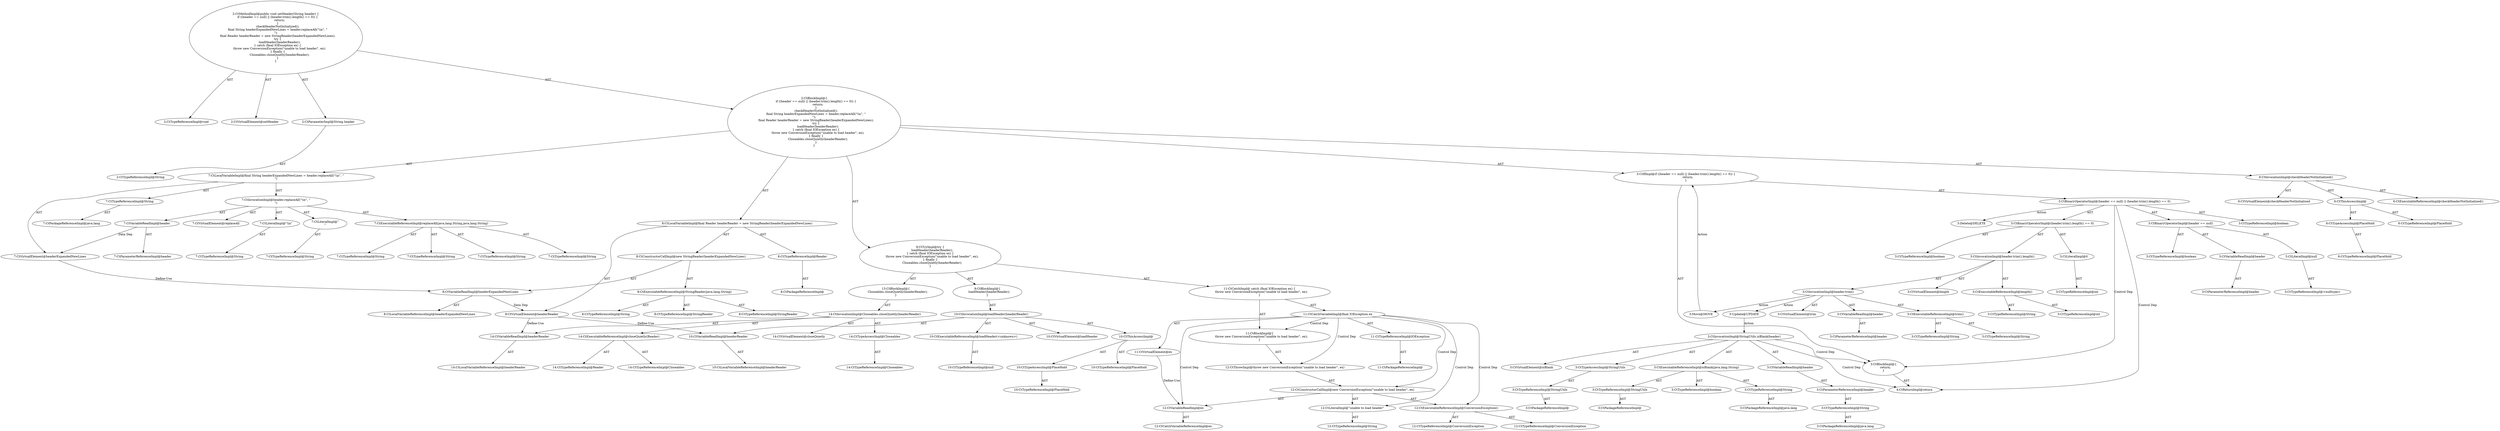digraph "setHeader#?,String" {
0 [label="2:CtTypeReferenceImpl@void" shape=ellipse]
1 [label="2:CtVirtualElement@setHeader" shape=ellipse]
2 [label="2:CtParameterImpl@String header" shape=ellipse]
3 [label="2:CtTypeReferenceImpl@String" shape=ellipse]
4 [label="3:CtVariableReadImpl@header" shape=ellipse]
5 [label="3:CtParameterReferenceImpl@header" shape=ellipse]
6 [label="3:CtLiteralImpl@null" shape=ellipse]
7 [label="3:CtTypeReferenceImpl@<nulltype>" shape=ellipse]
8 [label="3:CtBinaryOperatorImpl@(header == null)" shape=ellipse]
9 [label="3:CtTypeReferenceImpl@boolean" shape=ellipse]
10 [label="3:CtExecutableReferenceImpl@length()" shape=ellipse]
11 [label="3:CtTypeReferenceImpl@String" shape=ellipse]
12 [label="3:CtTypeReferenceImpl@int" shape=ellipse]
13 [label="3:CtVirtualElement@length" shape=ellipse]
14 [label="3:CtExecutableReferenceImpl@trim()" shape=ellipse]
15 [label="3:CtTypeReferenceImpl@String" shape=ellipse]
16 [label="3:CtTypeReferenceImpl@String" shape=ellipse]
17 [label="3:CtVirtualElement@trim" shape=ellipse]
18 [label="3:CtVariableReadImpl@header" shape=ellipse]
19 [label="3:CtParameterReferenceImpl@header" shape=ellipse]
20 [label="3:CtInvocationImpl@header.trim()" shape=ellipse]
21 [label="3:CtInvocationImpl@header.trim().length()" shape=ellipse]
22 [label="3:CtLiteralImpl@0" shape=ellipse]
23 [label="3:CtTypeReferenceImpl@int" shape=ellipse]
24 [label="3:CtBinaryOperatorImpl@(header.trim().length() == 0)" shape=ellipse]
25 [label="3:CtTypeReferenceImpl@boolean" shape=ellipse]
26 [label="3:CtBinaryOperatorImpl@(header == null) || (header.trim().length() == 0)" shape=ellipse]
27 [label="3:CtTypeReferenceImpl@boolean" shape=ellipse]
28 [label="4:CtReturnImpl@return" shape=ellipse]
29 [label="3:CtBlockImpl@\{
    return;
\}" shape=ellipse]
30 [label="3:CtIfImpl@if ((header == null) || (header.trim().length() == 0)) \{
    return;
\}" shape=ellipse]
31 [label="6:CtExecutableReferenceImpl@checkHeaderNotInitialized()" shape=ellipse]
32 [label="6:CtVirtualElement@checkHeaderNotInitialized" shape=ellipse]
33 [label="6:CtTypeAccessImpl@PlaceHold" shape=ellipse]
34 [label="6:CtTypeReferenceImpl@PlaceHold" shape=ellipse]
35 [label="6:CtThisAccessImpl@" shape=ellipse]
36 [label="6:CtTypeReferenceImpl@PlaceHold" shape=ellipse]
37 [label="6:CtInvocationImpl@checkHeaderNotInitialized()" shape=ellipse]
38 [label="7:CtTypeReferenceImpl@String" shape=ellipse]
39 [label="7:CtPackageReferenceImpl@java.lang" shape=ellipse]
40 [label="7:CtExecutableReferenceImpl@replaceAll(java.lang.String,java.lang.String)" shape=ellipse]
41 [label="7:CtTypeReferenceImpl@String" shape=ellipse]
42 [label="7:CtTypeReferenceImpl@String" shape=ellipse]
43 [label="7:CtTypeReferenceImpl@String" shape=ellipse]
44 [label="7:CtTypeReferenceImpl@String" shape=ellipse]
45 [label="7:CtVirtualElement@replaceAll" shape=ellipse]
46 [label="7:CtVariableReadImpl@header" shape=ellipse]
47 [label="7:CtParameterReferenceImpl@header" shape=ellipse]
48 [label="7:CtLiteralImpl@\"\\\\n\"" shape=ellipse]
49 [label="7:CtTypeReferenceImpl@String" shape=ellipse]
50 [label="7:CtLiteralImpl@\"\n\"" shape=ellipse]
51 [label="7:CtTypeReferenceImpl@String" shape=ellipse]
52 [label="7:CtInvocationImpl@header.replaceAll(\"\\\\n\", \"\n\")" shape=ellipse]
53 [label="7:CtVirtualElement@headerExpandedNewLines" shape=ellipse]
54 [label="7:CtLocalVariableImpl@final String headerExpandedNewLines = header.replaceAll(\"\\\\n\", \"\n\")" shape=ellipse]
55 [label="8:CtTypeReferenceImpl@Reader" shape=ellipse]
56 [label="8:CtPackageReferenceImpl@" shape=ellipse]
57 [label="8:CtExecutableReferenceImpl@StringReader(java.lang.String)" shape=ellipse]
58 [label="8:CtTypeReferenceImpl@StringReader" shape=ellipse]
59 [label="8:CtTypeReferenceImpl@StringReader" shape=ellipse]
60 [label="8:CtTypeReferenceImpl@String" shape=ellipse]
61 [label="8:CtVariableReadImpl@headerExpandedNewLines" shape=ellipse]
62 [label="8:CtLocalVariableReferenceImpl@headerExpandedNewLines" shape=ellipse]
63 [label="8:CtConstructorCallImpl@new StringReader(headerExpandedNewLines)" shape=ellipse]
64 [label="8:CtVirtualElement@headerReader" shape=ellipse]
65 [label="8:CtLocalVariableImpl@final Reader headerReader = new StringReader(headerExpandedNewLines)" shape=ellipse]
66 [label="10:CtExecutableReferenceImpl@loadHeader(<unknown>)" shape=ellipse]
67 [label="10:CtTypeReferenceImpl@null" shape=ellipse]
68 [label="10:CtVirtualElement@loadHeader" shape=ellipse]
69 [label="10:CtTypeAccessImpl@PlaceHold" shape=ellipse]
70 [label="10:CtTypeReferenceImpl@PlaceHold" shape=ellipse]
71 [label="10:CtThisAccessImpl@" shape=ellipse]
72 [label="10:CtTypeReferenceImpl@PlaceHold" shape=ellipse]
73 [label="10:CtVariableReadImpl@headerReader" shape=ellipse]
74 [label="10:CtLocalVariableReferenceImpl@headerReader" shape=ellipse]
75 [label="10:CtInvocationImpl@loadHeader(headerReader)" shape=ellipse]
76 [label="9:CtBlockImpl@\{
    loadHeader(headerReader);
\}" shape=ellipse]
77 [label="11:CtVirtualElement@ex" shape=ellipse]
78 [label="11:CtTypeReferenceImpl@IOException" shape=ellipse]
79 [label="11:CtPackageReferenceImpl@" shape=ellipse]
80 [label="11:CtCatchVariableImpl@final IOException ex" shape=ellipse]
81 [label="12:CtExecutableReferenceImpl@ConversionException()" shape=ellipse]
82 [label="12:CtTypeReferenceImpl@ConversionException" shape=ellipse]
83 [label="12:CtTypeReferenceImpl@ConversionException" shape=ellipse]
84 [label="12:CtLiteralImpl@\"unable to load header\"" shape=ellipse]
85 [label="12:CtTypeReferenceImpl@String" shape=ellipse]
86 [label="12:CtVariableReadImpl@ex" shape=ellipse]
87 [label="12:CtCatchVariableReferenceImpl@ex" shape=ellipse]
88 [label="12:CtConstructorCallImpl@new ConversionException(\"unable to load header\", ex)" shape=ellipse]
89 [label="12:CtThrowImpl@throw new ConversionException(\"unable to load header\", ex)" shape=ellipse]
90 [label="11:CtBlockImpl@\{
    throw new ConversionException(\"unable to load header\", ex);
\}" shape=ellipse]
91 [label="11:CtCatchImpl@ catch (final IOException ex) \{
    throw new ConversionException(\"unable to load header\", ex);
\}" shape=ellipse]
92 [label="14:CtExecutableReferenceImpl@closeQuietly(Reader)" shape=ellipse]
93 [label="14:CtTypeReferenceImpl@Closeables" shape=ellipse]
94 [label="14:CtTypeReferenceImpl@Reader" shape=ellipse]
95 [label="14:CtVirtualElement@closeQuietly" shape=ellipse]
96 [label="14:CtTypeAccessImpl@Closeables" shape=ellipse]
97 [label="14:CtTypeReferenceImpl@Closeables" shape=ellipse]
98 [label="14:CtVariableReadImpl@headerReader" shape=ellipse]
99 [label="14:CtLocalVariableReferenceImpl@headerReader" shape=ellipse]
100 [label="14:CtInvocationImpl@Closeables.closeQuietly(headerReader)" shape=ellipse]
101 [label="13:CtBlockImpl@\{
    Closeables.closeQuietly(headerReader);
\}" shape=ellipse]
102 [label="9:CtTryImpl@try \{
    loadHeader(headerReader);
\} catch (final IOException ex) \{
    throw new ConversionException(\"unable to load header\", ex);
\} finally \{
    Closeables.closeQuietly(headerReader);
\}" shape=ellipse]
103 [label="2:CtBlockImpl@\{
    if ((header == null) || (header.trim().length() == 0)) \{
        return;
    \}
    checkHeaderNotInitialized();
    final String headerExpandedNewLines = header.replaceAll(\"\\\\n\", \"\n\");
    final Reader headerReader = new StringReader(headerExpandedNewLines);
    try \{
        loadHeader(headerReader);
    \} catch (final IOException ex) \{
        throw new ConversionException(\"unable to load header\", ex);
    \} finally \{
        Closeables.closeQuietly(headerReader);
    \}
\}" shape=ellipse]
104 [label="2:CtMethodImpl@public void setHeader(String header) \{
    if ((header == null) || (header.trim().length() == 0)) \{
        return;
    \}
    checkHeaderNotInitialized();
    final String headerExpandedNewLines = header.replaceAll(\"\\\\n\", \"\n\");
    final Reader headerReader = new StringReader(headerExpandedNewLines);
    try \{
        loadHeader(headerReader);
    \} catch (final IOException ex) \{
        throw new ConversionException(\"unable to load header\", ex);
    \} finally \{
        Closeables.closeQuietly(headerReader);
    \}
\}" shape=ellipse]
105 [label="3:Update@UPDATE" shape=ellipse]
106 [label="3:CtPackageReferenceImpl@" shape=ellipse]
107 [label="3:CtTypeReferenceImpl@StringUtils" shape=ellipse]
108 [label="3:CtTypeAccessImpl@StringUtils" shape=ellipse]
109 [label="3:CtPackageReferenceImpl@" shape=ellipse]
110 [label="3:CtTypeReferenceImpl@StringUtils" shape=ellipse]
111 [label="3:CtTypeReferenceImpl@boolean" shape=ellipse]
112 [label="3:CtPackageReferenceImpl@java.lang" shape=ellipse]
113 [label="3:CtTypeReferenceImpl@String" shape=ellipse]
114 [label="3:CtExecutableReferenceImpl@isBlank(java.lang.String)" shape=ellipse]
115 [label="3:CtPackageReferenceImpl@java.lang" shape=ellipse]
116 [label="3:CtTypeReferenceImpl@String" shape=ellipse]
117 [label="3:CtParameterReferenceImpl@header" shape=ellipse]
118 [label="3:CtVariableReadImpl@header" shape=ellipse]
119 [label="3:CtInvocationImpl@StringUtils.isBlank(header)" shape=ellipse]
120 [label="3:CtVirtualElement@isBlank" shape=ellipse]
121 [label="3:Delete@DELETE" shape=ellipse]
122 [label="3:Move@MOVE" shape=ellipse]
2 -> 3 [label="AST"];
4 -> 5 [label="AST"];
6 -> 7 [label="AST"];
8 -> 9 [label="AST"];
8 -> 4 [label="AST"];
8 -> 6 [label="AST"];
10 -> 11 [label="AST"];
10 -> 12 [label="AST"];
14 -> 15 [label="AST"];
14 -> 16 [label="AST"];
18 -> 19 [label="AST"];
20 -> 17 [label="AST"];
20 -> 18 [label="AST"];
20 -> 14 [label="AST"];
20 -> 105 [label="Action"];
20 -> 122 [label="Action"];
21 -> 13 [label="AST"];
21 -> 20 [label="AST"];
21 -> 10 [label="AST"];
22 -> 23 [label="AST"];
24 -> 25 [label="AST"];
24 -> 21 [label="AST"];
24 -> 22 [label="AST"];
26 -> 27 [label="AST"];
26 -> 8 [label="AST"];
26 -> 24 [label="AST"];
26 -> 29 [label="Control Dep"];
26 -> 28 [label="Control Dep"];
26 -> 121 [label="Action"];
29 -> 28 [label="AST"];
30 -> 26 [label="AST"];
30 -> 29 [label="AST"];
33 -> 34 [label="AST"];
35 -> 36 [label="AST"];
35 -> 33 [label="AST"];
37 -> 32 [label="AST"];
37 -> 35 [label="AST"];
37 -> 31 [label="AST"];
38 -> 39 [label="AST"];
40 -> 41 [label="AST"];
40 -> 42 [label="AST"];
40 -> 43 [label="AST"];
40 -> 44 [label="AST"];
46 -> 47 [label="AST"];
46 -> 53 [label="Data Dep"];
48 -> 49 [label="AST"];
50 -> 51 [label="AST"];
52 -> 45 [label="AST"];
52 -> 46 [label="AST"];
52 -> 40 [label="AST"];
52 -> 48 [label="AST"];
52 -> 50 [label="AST"];
53 -> 61 [label="Define-Use"];
54 -> 53 [label="AST"];
54 -> 38 [label="AST"];
54 -> 52 [label="AST"];
55 -> 56 [label="AST"];
57 -> 58 [label="AST"];
57 -> 59 [label="AST"];
57 -> 60 [label="AST"];
61 -> 62 [label="AST"];
61 -> 64 [label="Data Dep"];
63 -> 57 [label="AST"];
63 -> 61 [label="AST"];
64 -> 73 [label="Define-Use"];
64 -> 98 [label="Define-Use"];
65 -> 64 [label="AST"];
65 -> 55 [label="AST"];
65 -> 63 [label="AST"];
66 -> 67 [label="AST"];
69 -> 70 [label="AST"];
71 -> 72 [label="AST"];
71 -> 69 [label="AST"];
73 -> 74 [label="AST"];
75 -> 68 [label="AST"];
75 -> 71 [label="AST"];
75 -> 66 [label="AST"];
75 -> 73 [label="AST"];
76 -> 75 [label="AST"];
77 -> 86 [label="Define-Use"];
78 -> 79 [label="AST"];
80 -> 77 [label="AST"];
80 -> 78 [label="AST"];
80 -> 90 [label="Control Dep"];
80 -> 89 [label="Control Dep"];
80 -> 88 [label="Control Dep"];
80 -> 81 [label="Control Dep"];
80 -> 84 [label="Control Dep"];
80 -> 86 [label="Control Dep"];
81 -> 82 [label="AST"];
81 -> 83 [label="AST"];
84 -> 85 [label="AST"];
86 -> 87 [label="AST"];
88 -> 81 [label="AST"];
88 -> 84 [label="AST"];
88 -> 86 [label="AST"];
89 -> 88 [label="AST"];
90 -> 89 [label="AST"];
91 -> 80 [label="AST"];
91 -> 90 [label="AST"];
92 -> 93 [label="AST"];
92 -> 94 [label="AST"];
96 -> 97 [label="AST"];
98 -> 99 [label="AST"];
100 -> 95 [label="AST"];
100 -> 96 [label="AST"];
100 -> 92 [label="AST"];
100 -> 98 [label="AST"];
101 -> 100 [label="AST"];
102 -> 76 [label="AST"];
102 -> 91 [label="AST"];
102 -> 101 [label="AST"];
103 -> 30 [label="AST"];
103 -> 37 [label="AST"];
103 -> 54 [label="AST"];
103 -> 65 [label="AST"];
103 -> 102 [label="AST"];
104 -> 1 [label="AST"];
104 -> 0 [label="AST"];
104 -> 2 [label="AST"];
104 -> 103 [label="AST"];
105 -> 119 [label="Action"];
107 -> 106 [label="AST"];
108 -> 107 [label="AST"];
110 -> 109 [label="AST"];
113 -> 112 [label="AST"];
114 -> 110 [label="AST"];
114 -> 111 [label="AST"];
114 -> 113 [label="AST"];
116 -> 115 [label="AST"];
117 -> 116 [label="AST"];
118 -> 117 [label="AST"];
119 -> 120 [label="AST"];
119 -> 108 [label="AST"];
119 -> 114 [label="AST"];
119 -> 118 [label="AST"];
119 -> 29 [label="Control Dep"];
119 -> 28 [label="Control Dep"];
122 -> 30 [label="Action"];
}